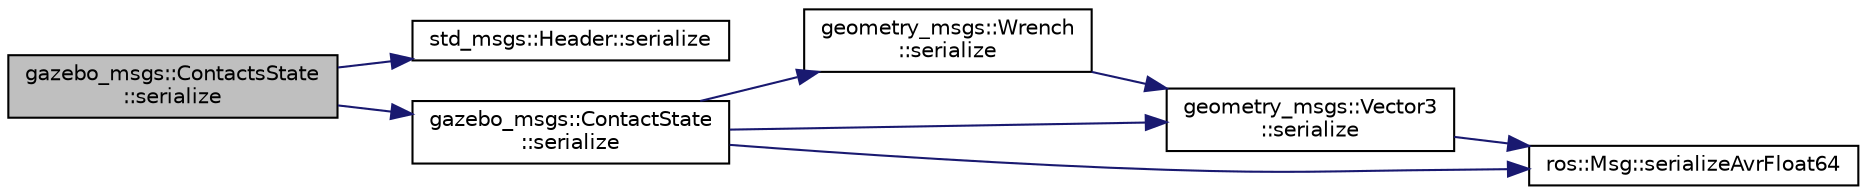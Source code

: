 digraph "gazebo_msgs::ContactsState::serialize"
{
  edge [fontname="Helvetica",fontsize="10",labelfontname="Helvetica",labelfontsize="10"];
  node [fontname="Helvetica",fontsize="10",shape=record];
  rankdir="LR";
  Node1 [label="gazebo_msgs::ContactsState\l::serialize",height=0.2,width=0.4,color="black", fillcolor="grey75", style="filled" fontcolor="black"];
  Node1 -> Node2 [color="midnightblue",fontsize="10",style="solid",fontname="Helvetica"];
  Node2 [label="std_msgs::Header::serialize",height=0.2,width=0.4,color="black", fillcolor="white", style="filled",URL="$classstd__msgs_1_1_header.html#a200c6f9d2576b1a237a19bc2d769925e"];
  Node1 -> Node3 [color="midnightblue",fontsize="10",style="solid",fontname="Helvetica"];
  Node3 [label="gazebo_msgs::ContactState\l::serialize",height=0.2,width=0.4,color="black", fillcolor="white", style="filled",URL="$classgazebo__msgs_1_1_contact_state.html#a8b489e7cb9869ea321a369557d86006c"];
  Node3 -> Node4 [color="midnightblue",fontsize="10",style="solid",fontname="Helvetica"];
  Node4 [label="geometry_msgs::Wrench\l::serialize",height=0.2,width=0.4,color="black", fillcolor="white", style="filled",URL="$classgeometry__msgs_1_1_wrench.html#a775fb20d263b4bf2bd4f3200fca1afec"];
  Node4 -> Node5 [color="midnightblue",fontsize="10",style="solid",fontname="Helvetica"];
  Node5 [label="geometry_msgs::Vector3\l::serialize",height=0.2,width=0.4,color="black", fillcolor="white", style="filled",URL="$classgeometry__msgs_1_1_vector3.html#a9efc8f24d66f04a2c74710aec1cb611a"];
  Node5 -> Node6 [color="midnightblue",fontsize="10",style="solid",fontname="Helvetica"];
  Node6 [label="ros::Msg::serializeAvrFloat64",height=0.2,width=0.4,color="black", fillcolor="white", style="filled",URL="$classros_1_1_msg.html#a3fff55e17efd60a7195a14857ff44897",tooltip="This tricky function handles promoting a 32bit float to a 64bit double, so that AVR can publish messa..."];
  Node3 -> Node5 [color="midnightblue",fontsize="10",style="solid",fontname="Helvetica"];
  Node3 -> Node6 [color="midnightblue",fontsize="10",style="solid",fontname="Helvetica"];
}
